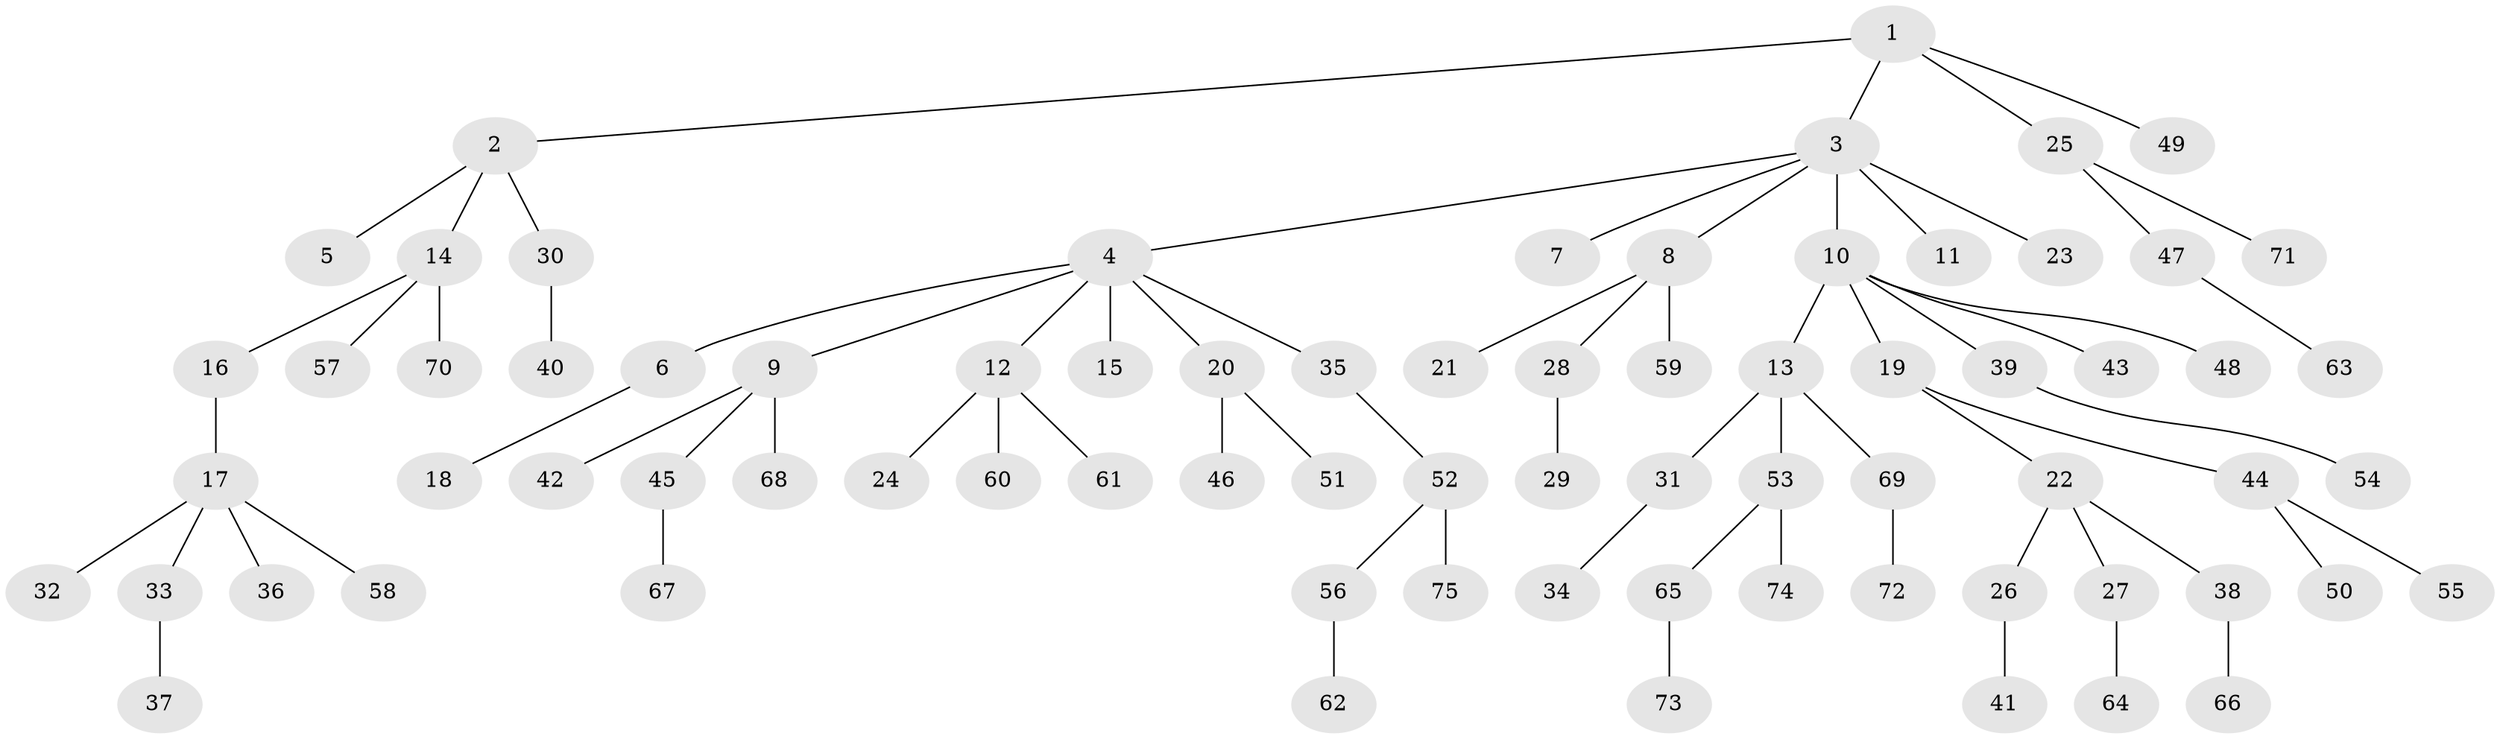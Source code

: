 // Generated by graph-tools (version 1.1) at 2025/11/02/27/25 16:11:28]
// undirected, 75 vertices, 74 edges
graph export_dot {
graph [start="1"]
  node [color=gray90,style=filled];
  1;
  2;
  3;
  4;
  5;
  6;
  7;
  8;
  9;
  10;
  11;
  12;
  13;
  14;
  15;
  16;
  17;
  18;
  19;
  20;
  21;
  22;
  23;
  24;
  25;
  26;
  27;
  28;
  29;
  30;
  31;
  32;
  33;
  34;
  35;
  36;
  37;
  38;
  39;
  40;
  41;
  42;
  43;
  44;
  45;
  46;
  47;
  48;
  49;
  50;
  51;
  52;
  53;
  54;
  55;
  56;
  57;
  58;
  59;
  60;
  61;
  62;
  63;
  64;
  65;
  66;
  67;
  68;
  69;
  70;
  71;
  72;
  73;
  74;
  75;
  1 -- 2;
  1 -- 3;
  1 -- 25;
  1 -- 49;
  2 -- 5;
  2 -- 14;
  2 -- 30;
  3 -- 4;
  3 -- 7;
  3 -- 8;
  3 -- 10;
  3 -- 11;
  3 -- 23;
  4 -- 6;
  4 -- 9;
  4 -- 12;
  4 -- 15;
  4 -- 20;
  4 -- 35;
  6 -- 18;
  8 -- 21;
  8 -- 28;
  8 -- 59;
  9 -- 42;
  9 -- 45;
  9 -- 68;
  10 -- 13;
  10 -- 19;
  10 -- 39;
  10 -- 43;
  10 -- 48;
  12 -- 24;
  12 -- 60;
  12 -- 61;
  13 -- 31;
  13 -- 53;
  13 -- 69;
  14 -- 16;
  14 -- 57;
  14 -- 70;
  16 -- 17;
  17 -- 32;
  17 -- 33;
  17 -- 36;
  17 -- 58;
  19 -- 22;
  19 -- 44;
  20 -- 46;
  20 -- 51;
  22 -- 26;
  22 -- 27;
  22 -- 38;
  25 -- 47;
  25 -- 71;
  26 -- 41;
  27 -- 64;
  28 -- 29;
  30 -- 40;
  31 -- 34;
  33 -- 37;
  35 -- 52;
  38 -- 66;
  39 -- 54;
  44 -- 50;
  44 -- 55;
  45 -- 67;
  47 -- 63;
  52 -- 56;
  52 -- 75;
  53 -- 65;
  53 -- 74;
  56 -- 62;
  65 -- 73;
  69 -- 72;
}
